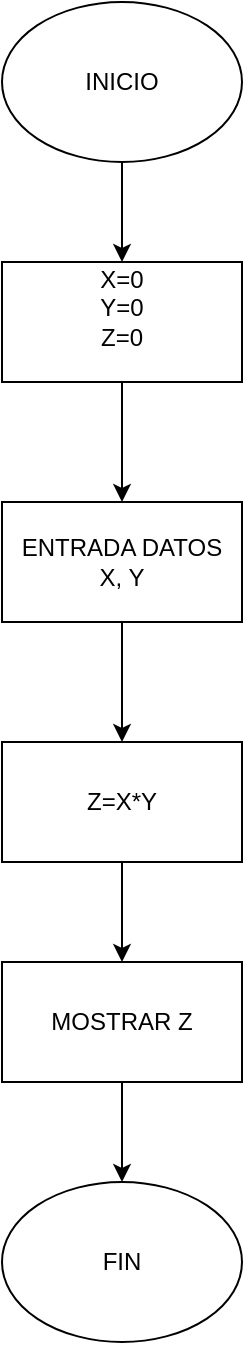 <mxfile version="15.2.9" type="device"><diagram id="kCP72X-3KWuWMA8FDw5K" name="Page-1"><mxGraphModel dx="782" dy="696" grid="1" gridSize="10" guides="1" tooltips="1" connect="1" arrows="1" fold="1" page="1" pageScale="1" pageWidth="827" pageHeight="1169" math="0" shadow="0"><root><mxCell id="0"/><mxCell id="1" parent="0"/><mxCell id="x0PX01ayZH4A3rWR7BIM-3" style="edgeStyle=orthogonalEdgeStyle;rounded=0;orthogonalLoop=1;jettySize=auto;html=1;exitX=0.5;exitY=1;exitDx=0;exitDy=0;entryX=0.5;entryY=0;entryDx=0;entryDy=0;" edge="1" parent="1" source="x0PX01ayZH4A3rWR7BIM-1" target="x0PX01ayZH4A3rWR7BIM-2"><mxGeometry relative="1" as="geometry"/></mxCell><mxCell id="x0PX01ayZH4A3rWR7BIM-1" value="INICIO" style="ellipse;whiteSpace=wrap;html=1;" vertex="1" parent="1"><mxGeometry x="300" y="20" width="120" height="80" as="geometry"/></mxCell><mxCell id="x0PX01ayZH4A3rWR7BIM-8" style="edgeStyle=orthogonalEdgeStyle;rounded=0;orthogonalLoop=1;jettySize=auto;html=1;exitX=0.5;exitY=1;exitDx=0;exitDy=0;entryX=0.5;entryY=0;entryDx=0;entryDy=0;" edge="1" parent="1" source="x0PX01ayZH4A3rWR7BIM-2" target="x0PX01ayZH4A3rWR7BIM-4"><mxGeometry relative="1" as="geometry"/></mxCell><mxCell id="x0PX01ayZH4A3rWR7BIM-2" value="&lt;div&gt;X=0&lt;/div&gt;&lt;div&gt;Y=0&lt;/div&gt;&lt;div&gt;Z=0&lt;br&gt;&lt;/div&gt;&lt;div&gt;&lt;br&gt;&lt;/div&gt;" style="rounded=0;whiteSpace=wrap;html=1;" vertex="1" parent="1"><mxGeometry x="300" y="150" width="120" height="60" as="geometry"/></mxCell><mxCell id="x0PX01ayZH4A3rWR7BIM-9" style="edgeStyle=orthogonalEdgeStyle;rounded=0;orthogonalLoop=1;jettySize=auto;html=1;exitX=0.5;exitY=1;exitDx=0;exitDy=0;entryX=0.5;entryY=0;entryDx=0;entryDy=0;" edge="1" parent="1" source="x0PX01ayZH4A3rWR7BIM-4" target="x0PX01ayZH4A3rWR7BIM-5"><mxGeometry relative="1" as="geometry"/></mxCell><mxCell id="x0PX01ayZH4A3rWR7BIM-4" value="&lt;div&gt;ENTRADA DATOS &lt;br&gt;&lt;/div&gt;&lt;div&gt;X, Y&lt;br&gt;&lt;/div&gt;" style="rounded=0;whiteSpace=wrap;html=1;" vertex="1" parent="1"><mxGeometry x="300" y="270" width="120" height="60" as="geometry"/></mxCell><mxCell id="x0PX01ayZH4A3rWR7BIM-11" style="edgeStyle=orthogonalEdgeStyle;rounded=0;orthogonalLoop=1;jettySize=auto;html=1;exitX=0.5;exitY=1;exitDx=0;exitDy=0;entryX=0.5;entryY=0;entryDx=0;entryDy=0;" edge="1" parent="1" source="x0PX01ayZH4A3rWR7BIM-5" target="x0PX01ayZH4A3rWR7BIM-6"><mxGeometry relative="1" as="geometry"/></mxCell><mxCell id="x0PX01ayZH4A3rWR7BIM-5" value="Z=X*Y" style="rounded=0;whiteSpace=wrap;html=1;" vertex="1" parent="1"><mxGeometry x="300" y="390" width="120" height="60" as="geometry"/></mxCell><mxCell id="x0PX01ayZH4A3rWR7BIM-12" style="edgeStyle=orthogonalEdgeStyle;rounded=0;orthogonalLoop=1;jettySize=auto;html=1;exitX=0.5;exitY=1;exitDx=0;exitDy=0;entryX=0.5;entryY=0;entryDx=0;entryDy=0;" edge="1" parent="1" source="x0PX01ayZH4A3rWR7BIM-6" target="x0PX01ayZH4A3rWR7BIM-7"><mxGeometry relative="1" as="geometry"/></mxCell><mxCell id="x0PX01ayZH4A3rWR7BIM-6" value="MOSTRAR Z" style="rounded=0;whiteSpace=wrap;html=1;" vertex="1" parent="1"><mxGeometry x="300" y="500" width="120" height="60" as="geometry"/></mxCell><mxCell id="x0PX01ayZH4A3rWR7BIM-7" value="FIN" style="ellipse;whiteSpace=wrap;html=1;" vertex="1" parent="1"><mxGeometry x="300" y="610" width="120" height="80" as="geometry"/></mxCell></root></mxGraphModel></diagram></mxfile>